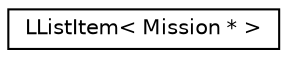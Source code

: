 digraph "Graphical Class Hierarchy"
{
 // LATEX_PDF_SIZE
  edge [fontname="Helvetica",fontsize="10",labelfontname="Helvetica",labelfontsize="10"];
  node [fontname="Helvetica",fontsize="10",shape=record];
  rankdir="LR";
  Node0 [label="LListItem\< Mission * \>",height=0.2,width=0.4,color="black", fillcolor="white", style="filled",URL="$classLListItem.html",tooltip=" "];
}
